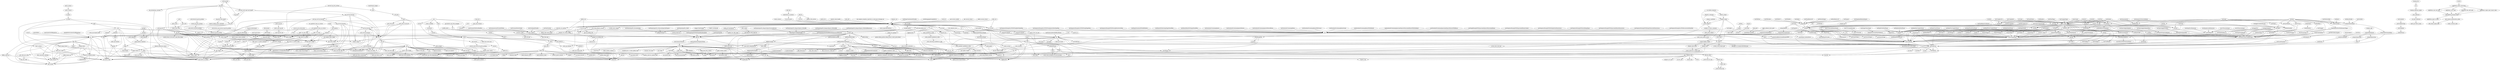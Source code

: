 strict digraph "" {
_call_log_prob;
_log_prob;
_log_prob_with_logsf_and_logcdf;
log_survival_function;
_call_log_survival_function;
_log_survival_function;
survival_function;
_call_survival_function;
cdf;
_call_cdf;
_cdf;
range;
cast;
"ops.convert_to_tensor";
_forward_log_det_jacobian;
prob;
_call_prob;
_prob;
_prob_with_sf_and_cdf;
TODO;
log_prob;
"@distribution_util.AppendDocstring";
_name_scope;
_assert_valid_sample;
"math_ops.reduce_sum";
"math_ops.reduce_logsumexp";
"check_ops.assert_positive";
"control_flow_ops.with_dependencies";
"array_ops.ones";
log_cdf;
_call_log_cdf;
_log_cdf;
_log_prob_with_logcdf;
"array_ops.where";
before_run;
on_run_start;
_prepare_run_watch_config;
_prepare_run_debug_urls;
run;
_decorate_run_options;
op;
align;
expand_dims;
check_axis_order;
convert_to_labeled_tensor;
ValueError;
build;
_AddShardedSaveOps;
_AddShardedSaveOpsForV2;
save;
update_checkpoint_state;
generate_checkpoint_state_proto;
"logging.info";
split_fast;
materialize_to_memory;
run_one_epoch;
__init__;
_get_valid_axis_order;
get_axis_order;
"@tc.accepts";
NotImplementedError;
_prob_with_cdf;
"array_ops.ones_like";
"`sample_shape";
transformed_sample;
log;
add_to_tensor;
_add_to_tensor;
to_dense;
_to_dense;
apply;
__call__;
_attention;
reduce_sum;
_ReductionDims;
rank;
"ops.name_scope";
_update_run_calls_state;
_get_run_debug_urls;
after_run;
on_run_end;
_prep_cli_for_run_end;
_feed_fn;
_do_run;
_update_with_movers;
_on_textbox_keypress;
_redraw_output;
_display_output;
_scroll_output;
_compile_ui_status_summary;
_show_array_indices;
_show_array_index_at_line;
_toast;
_display_lines;
_screen_add_line_to_output_pad;
TypeError;
"@tc.returns";
testBasic;
_testAll;
_testTypes;
_test;
_GroupByDevices;
restore;
close;
checkedThread;
join;
request_stop;
_MaybeDeleteOldCheckpoints;
"logging.warning";
partial_run;
_register_dead_handle;
node_info;
testIntTypes;
_GetCheckpointFilename;
"os.path.join";
_survival_function;
_call_forward_log_det_jacobian;
inverse_log_det_jacobian;
_call_inverse_log_det_jacobian;
_inverse_log_det_jacobian;
det;
log_det;
_dispatch_based_on_batch;
get_shape;
"math_ops.exp";
_compute;
sigmoid;
tanh;
shape;
_shape;
inv_quadratic_form_on_vectors;
_inv_quadratic_form_on_vectors;
_iqfov_via_sqrt_solve;
flip_vector_to_matrix;
_flip_vector_to_matrix_static;
reduce_prod;
_flip_vector_to_matrix_dynamic;
_iqfov_via_solve;
_ValidateAndSliceInputs;
_AddSaveable;
_AddShardedRestoreOps;
"time.sleep";
"sess.run";
RuntimeError;
testEmpty;
_compareAll;
_compare;
_checkGrad;
func;
_assertAllClose;
assertAllClose;
_GetNdArray;
"np.array";
testFloat;
_testDtype;
testHalf;
testDouble;
testFillFloat;
testFillDouble;
testFillInt32;
testFillInt64;
testInfinity;
_create_variables;
_covariance;
_variance;
_mean;
get_event_shape;
_get_event_shape;
"tensor_shape.TensorShape";
"tensor_util.constant_value";
_find_consistent_ordering;
"time.time";
wait_for_stop;
should_stop;
_check_stop;
"_coord.should_stop";
testIdentity;
"array_ops.zeros_like";
sample;
_call_sample_n;
_sample_n;
batch_shape;
get_batch_shape;
log_normalizing_constant;
_multi_lgamma;
_multi_gamma_sequence;
batch_shape_tensor;
shape_tensor;
domain_dimension_tensor;
_shape_tensor;
sqrt_solve;
solve;
_batch_log_det;
_batch_sqrt_log_det;
_sqrt_log_det_core;
"array_ops.size";
_get_batch_shape;
event_shape;
_testCpu;
_compareShape;
assertShapeEqual;
assertAllEqual;
_compareShapeN;
_compareRank;
_compareSize;
_compareShapeSparse;
_compareRankSparse;
_compareSizeSparse;
_testGpu;
_testBasic;
_testBothArg;
_testArg;
_testBothReverseSequence;
_testReverseSequence;
score;
evaluate;
_evaluate_model;
input_fn;
GetColumnsToTensors;
setUp;
_add_op;
GetClassificationTargetsOrNone;
local_run;
train_and_evaluate;
_check_saver_def;
_close_internal;
"ops.get_default_graph";
_call_hook_before_run;
_merge_run_options;
"options.debug_options.debug_tensor_watch_opts.extend";
"\".join";
_AddRestoreOps;
_get_feature_ops_from_example;
fit;
_train_model;
testSimple;
"compat.as_bytes";
_compareCpu;
_compareGpu;
assertEqual;
_dispatch_command;
"debugger_cli_common.RichTextLines";
_error_toast;
_testDim;
testInt32;
_testBoth;
testInt64;
testTypes;
testSmallValues;
testScalar;
_compareBinary;
_computeTensorAndLiteral;
_computeLiteralAndTensor;
testFillComplex64;
testFillComplex128;
testEmptySerializedWithAllDefaults;
testDenseNotMatchingShapeShouldFail;
testDenseDefaultNoShapeShouldFail;
testSerializedContainingSparse;
testSerializedContainingSparseFeature;
testSerializedContainingSparseFeatureReuse;
testSerializedContainingDense;
testSerializedContainingDenseWithConcat;
testSerializedContainingDenseScalar;
testSerializedContainingDenseWithDefaults;
testSerializedContainingSparseAndSparseFeatureAndDenseWithNoDefault;
testSerializedContainingSparseAndSparseFeatureWithReuse;
testSingleExampleWithSparseAndSparseFeatureAndDense;
testSequenceExampleWithSparseAndDenseContext;
testSequenceExampleWithMultipleSizeFeatureLists;
testSequenceExampleWithoutDebugName;
testSequenceExampleWithSparseAndDenseFeatureLists;
testSequenceExampleWithEmptyFeatureInFeatureLists;
testSequenceExampleListWithInconsistentDataFails;
testSequenceExampleListWithWrongDataTypeFails;
testSequenceExampleListWithWrongSparseDataTypeFails;
testSequenceExampleListWithWrongShapeFails;
testSequenceExampleWithMissingFeatureListFails;
testFloatReduce1D;
"np.asarray";
testPartialShapes;
testBoolReduce1D;
_shuffle_batch;
_validate;
batch;
_batch;
batch_join;
_batch_join;
_store_sparse_tensors_join;
_store_sparse_tensors;
test_regular_exception_reported_to_coord_pass_through_run;
"shape=";
define_unary_op;
define_binary_op;
"collections.defaultdict";
NOTE;
"os.path.basename";
"os.path.dirname";
"gfile.IsDirectory";
"compat.as_str_any";
"file_io.file_exists";
"file_io.recursive_create_dir";
"`request_stop";
"sys.exc_info";
dynamic_run;
"array_ops.shape";
"array_ops.concat";
"bijector.inverse";
"math_ops.sigmoid";
"special_math.ndtr";
testGradient;
_compareGradientX;
_compareGradientY;
_call_inverse_and_inverse_log_det_jacobian;
sqrt_log_abs_det;
_set_sample_static_shape;
"math_ops.log";
"array_ops.expand_dims";
"math_ops.square";
_testBias;
assertAllCloseAccordingToType;
_testBiasNCHW;
_testPad;
_testSoftmax;
_testXent;
_verifyCholesky;
_verifyCholeskyBase;
_testOne;
_compareDeterminant;
_compareDeterminantBase;
_testBothOneHot;
_testOneHot;
RunMomentTestWithDynamicShape;
RunMomentTest;
export_savedmodel;
serving_input_fn;
_run_using_default_session;
"debug_utils.watch_graph";
_create_session;
_run;
"session.run";
"`run";
__setitem__;
assign;
read_value;
value;
_build_graph;
_infer_model;
_get_features_from_input_fn;
TestModel;
"random_seed.set_random_seed";
testPandasInputFn_ProducesExpectedOutputs;
callInputFnOnce;
test_session;
testPandasInputFn_OnlyX;
testPandasInputFn_ExcludesIndex;
testPandasInputFn_RespectsEpoch_NoShuffle;
assertInputsCallableNTimes;
testPandasInputFn_RespectsEpoch_WithShuffle;
testPandasInputFn_RespectsEpoch_WithShuffleAutosize;
testPandasInputFn_RespectsEpochUnevenBatches;
testBatch;
determinant;
_determinant;
log_abs_determinant;
_log_abs_determinant;
assertLabeledTensorsEqual;
assertTensorsEqual;
eval;
_eval_using_default_session;
funcall;
testEvaluatePerfectModel;
"constant_op.constant";
testEvalOpAndFinalOp;
testOnlyFinalOp;
testEvaluateWithEvalFeedDict;
"array_ops.placeholder";
testSummariesAreFlushedToDisk;
_AddSaveOps;
save_op;
_testEmpty;
testDumpUninitializedVariable;
testDebuggingDuringOpError;
placeholders;
_screen_display_output;
_display_main_menu;
_display_candidates;
_screen_scroll_output_pad;
"gfile.Open";
"f.write";
watch_fn;
write_markdown_to_file;
_write_module_markdown_to_file;
_write_docstring_markdown_to_file;
_write_member_markdown_to_file;
_print_function;
_generate_signature_for_function;
_compare_values;
_compare_cpu_gpu;
testString;
_VerifyValues;
_VerifyOneTest;
_VerifyOneType;
testRandom;
testNotInvertible;
testScalarCompareScalar;
testBasicDouble;
testOverflow;
testScatterOutOfRangeCpu;
_disabledTestScatterOutOfRangeGpu;
_add_variable;
variable_getter;
get_session_handle;
get_session_tensor;
_as_tensor_list_list;
_validate_join;
_validate_keep_input;
_shapes;
_dtypes;
"summary.scalar";
"queue.dequeue_up_to";
"queue.dequeue_many";
_restore_sparse_tensors;
_as_original_type;
entropy;
_entropy;
testVIMCOAdvantageFn;
advantage_fn;
_testScoreFunction;
inverse;
_call_inverse;
_inverse;
_gather_loc;
"array_ops.identity";
mean;
"ops.control_dependencies";
_inverse_and_inverse_log_det_jacobian;
_maybe_assert_valid_y;
"v.get_shape";
"check_ops.assert_less";
"math_ops.cast";
"ops.device";
start;
"errors.raise_exception_on_not_ok_status";
"`Session.run";
"_coord.wait_for_stop";
_check_integer;
"`TensorShape";
"contrib_tensor_util.assert_same_float_dtype";
testNumbers;
_testSoftplus;
_testRelu;
_testRelu6;
_testElu;
_testCrelu;
_testSoftsign;
testFiniteGradientAtDifficultPoints;
"x.get_shape";
_solve;
_batch_solve;
_batch_sqrt_solve;
_check_x;
_sqrt_solve;
_multi_digamma;
_kl_mvn_mvn_brute_force;
trace;
sqrt_to_dense;
_linear;
"math_ops.matmul";
testSolve;
_verifySolveAllWays;
_verifySolve;
_logsum_expbig_minus_expsmall;
_checkProperties;
_cast;
make_data;
make_data_from_centers;
_sparsify;
"np.vstack";
_testGradient;
_testOverflow;
_testScalarString;
_testVectorStrings;
_testMatrixStrings;
_testElementWisePosLen;
_testBroadcast;
_testCTCLoss;
_testCpuMatmul;
_testConfMatrix;
_testMatmul;
doTestBasic;
make_random_centers;
"np.random.rand";
xrange;
make_random_points;
"sparse_tensor.SparseTensor";
"np.random.seed";
_get_eval_ops;
_call_model_fn;
LabeledTensor;
test_unknown_size;
_get_handle_reader;
fn;
training_loss;
loss;
training_inference_graph;
_base_inference;
_do_layer_inference;
"math_ops.reduce_mean";
"ops.Graph";
"gfile.MakeDirs";
invoke_node_stepper;
"stepper.NodeStepper";
"config_pb2.RunOptions";
"errors_impl.AbortedError";
run_loop;
Summary;
"np.isnan";
"logging.error";
SessionLog;
_get_train_ops;
y_iter;
testNumpyInputFn;
testNumpyInputFnWithDifferentDimensionsOfFeatures;
testNumpyInputFnWithTargetKeyAlreadyInX;
"np.testing.assert_array_equal";
loop_fn;
_testScope;
factory;
_createStackBidirectionalDynamicRNN;
assertTrue;
"state_ops.assign_add";
_model_fn;
"variables.get_or_create_global_step";
"summary_lib.scalar";
_raise_if_feeds_intersects;
_verifyInverse;
"np.random.randn";
"test.main";
"np.zeros";
"np.empty";
_screen_draw_text_line;
"uuid.uuid4";
_launch_cli;
get_anchor;
"np.random.normal";
testComplex64;
testComplex128;
assertRaisesOpError;
assertRaisesWithPredicateMatch;
testExpand;
testEmptyTensor;
diagOp;
_testRoundTrip;
"np.where";
Test;
testFloatTypes;
testGradients;
_testGradientsType;
_testGradients;
_randomTensor;
take_grad;
_assertEqual_nparray;
_assertEqual_indexedslices;
_not;
testCTCGreedyDecoder;
_testCTCDecoder;
testCTCDecoderBeamSearch;
complex_sign;
_compareBothSparse;
_compareSparseCpu;
_check;
"np.abs";
_compareSparseGpu;
testRankOneIntTensor;
testRankOneFloatTensor;
testRankOneComplexTensor;
testRankTwoIntTensor;
testRankTwoFloatTensor;
diagPartOp;
testRankTwoComplexTensor;
testRankThreeFloatTensor;
testRankThreeComplexTensor;
testIntegerTensorInput;
_ValidateFractionalMaxPoolResult;
testNegative;
_testReduceJoin;
assertAllEqualUnicode;
testNonsymmetric;
testSymmetricPositiveDefinite;
testSolveBatch;
testComplexTypes;
test1DTesnorAsInput;
test3DTensorAsInput;
testAlongFirstDimension;
testAlongSecondDimension;
testSmallInput2x2Pad1x0;
apply_indexed_slices_grad;
testSimpleAndRandomInputs;
_compare_all;
main;
"`should_stop";
testWrapper;
_testXentWrapper;
_tensordot_axes;
_tensordot_reshape;
"array_ops.rank";
matmul;
delete_session_tensor;
sparse_tensor_dense_matmul;
create_session;
testApplyGradientDescent;
testApplyAdagrad;
_testTypesForAdagrad;
testApplyFtrl;
_testTypesForFtrl;
testSparseApplyAdagrad;
_testTypesForSparseAdagrad;
testSparseApplyAdagradDim1;
testSparseApplyFtrlDim1;
_testTypesForSparseFtrl;
rewrite;
eightbitize_nodes_recursively;
eightbitize_mat_mul_node;
add_eightbit_prologue_nodes;
add_common_quantization_nodes;
add_output_graph_node;
eightbitize_input_to_node;
eightbitize_conv_node;
eightbitize_bias_add_node;
eightbitize_single_input_tensor_node;
create_constant_node;
_call_log_prob -> _log_prob;
_log_prob -> _log_prob_with_logsf_and_logcdf;
_log_prob -> _log_prob_with_logcdf;
_log_prob -> log_normalizing_constant;
_log_prob -> batch_shape;
_log_prob -> event_shape;
_log_prob -> get_batch_shape;
_log_prob_with_logsf_and_logcdf -> log_survival_function;
_log_prob_with_logsf_and_logcdf -> log_cdf;
_log_prob_with_logsf_and_logcdf -> log_prob;
_log_prob_with_logsf_and_logcdf -> cdf;
log_survival_function -> _call_log_survival_function;
log_survival_function -> cdf;
log_survival_function -> "@distribution_util.AppendDocstring";
log_survival_function -> "`sample_shape";
_call_log_survival_function -> _log_survival_function;
_call_log_survival_function -> cdf;
_call_log_survival_function -> _name_scope;
_call_log_survival_function -> "ops.convert_to_tensor";
_call_log_survival_function -> "math_ops.log";
_log_survival_function -> survival_function;
_log_survival_function -> "@distribution_util.AppendDocstring";
_log_survival_function -> ValueError;
_log_survival_function -> "array_ops.ones_like";
_log_survival_function -> NotImplementedError;
survival_function -> _call_survival_function;
survival_function -> cdf;
survival_function -> "`sample_shape";
_call_survival_function -> cdf;
_call_survival_function -> _survival_function;
_call_survival_function -> _name_scope;
_call_survival_function -> "ops.convert_to_tensor";
cdf -> _call_cdf;
cdf -> "@distribution_util.AppendDocstring";
cdf -> "`sample_shape";
_call_cdf -> _cdf;
_call_cdf -> _name_scope;
_call_cdf -> "ops.convert_to_tensor";
_call_cdf -> "math_ops.exp";
_cdf -> range;
_cdf -> "@distribution_util.AppendDocstring";
_cdf -> _assert_valid_sample;
_cdf -> "array_ops.where";
_cdf -> ValueError;
_cdf -> NotImplementedError;
_cdf -> "control_flow_ops.with_dependencies";
_cdf -> "array_ops.ones_like";
_cdf -> "array_ops.ones";
_cdf -> log;
_cdf -> "math_ops.exp";
_cdf -> "array_ops.zeros_like";
_cdf -> "bijector.inverse";
_cdf -> "math_ops.sigmoid";
_cdf -> "special_math.ndtr";
range -> cast;
range -> _name_scope;
range -> "ops.convert_to_tensor";
cast -> "ops.convert_to_tensor";
cast -> TODO;
cast -> "sparse_tensor.SparseTensor";
_forward_log_det_jacobian -> prob;
_forward_log_det_jacobian -> det;
prob -> _call_prob;
_call_prob -> _prob;
_prob -> _prob_with_sf_and_cdf;
_prob -> _prob_with_cdf;
_prob -> range;
_prob -> _check_integer;
_prob_with_sf_and_cdf -> survival_function;
_prob_with_sf_and_cdf -> cdf;
_prob_with_sf_and_cdf -> "array_ops.where";
log_prob -> _call_log_prob;
_name_scope -> "ops.name_scope";
_assert_valid_sample -> "math_ops.reduce_sum";
_assert_valid_sample -> "math_ops.reduce_logsumexp";
_assert_valid_sample -> "check_ops.assert_positive";
_assert_valid_sample -> "control_flow_ops.with_dependencies";
_assert_valid_sample -> "array_ops.ones";
log_cdf -> _call_log_cdf;
log_cdf -> "@distribution_util.AppendDocstring";
log_cdf -> "`sample_shape";
_call_log_cdf -> _log_cdf;
_call_log_cdf -> _name_scope;
_call_log_cdf -> "ops.convert_to_tensor";
_call_log_cdf -> "math_ops.log";
_log_cdf -> cdf;
_log_cdf -> "array_ops.where";
_log_cdf -> "@distribution_util.AppendDocstring";
_log_cdf -> "math_ops.log";
_log_cdf -> ValueError;
_log_cdf -> "array_ops.ones_like";
_log_cdf -> NotImplementedError;
_log_cdf -> "control_flow_ops.with_dependencies";
_log_cdf -> "contrib_tensor_util.assert_same_float_dtype";
_log_prob_with_logcdf -> log_cdf;
_log_prob_with_logcdf -> _logsum_expbig_minus_expsmall;
before_run -> on_run_start;
before_run -> _prepare_run_watch_config;
before_run -> run;
on_run_start -> _prepare_run_watch_config;
on_run_start -> _update_run_calls_state;
on_run_start -> _get_run_debug_urls;
on_run_start -> run;
on_run_start -> "`run";
_prepare_run_watch_config -> _prepare_run_debug_urls;
_prepare_run_watch_config -> op;
_prepare_run_watch_config -> run;
_prepare_run_debug_urls -> run;
_prepare_run_debug_urls -> "os.path.join";
_prepare_run_debug_urls -> "`Session.run";
run -> _decorate_run_options;
run -> build;
run -> on_run_start;
run -> close;
run -> _call_hook_before_run;
run -> _run_using_default_session;
run -> _create_session;
run -> assertAllClose;
run -> _run;
run -> on_run_end;
run -> ValueError;
run -> invoke_node_stepper;
run -> "stepper.NodeStepper";
run -> "config_pb2.RunOptions";
run -> "ops.get_default_graph";
run -> "logging.info";
run -> "errors_impl.AbortedError";
run -> "session.run";
run -> "`run";
run -> run_loop;
_decorate_run_options -> op;
_decorate_run_options -> "debug_utils.watch_graph";
op -> align;
op -> convert_to_labeled_tensor;
op -> define_unary_op;
op -> define_binary_op;
op -> "ops.name_scope";
op -> "@tc.returns";
op -> "@tc.accepts";
align -> expand_dims;
align -> check_axis_order;
align -> convert_to_labeled_tensor;
align -> ValueError;
align -> _find_consistent_ordering;
align -> get_axis_order;
align -> "shape=";
align -> "ops.name_scope";
align -> "@tc.returns";
align -> "@tc.accepts";
expand_dims -> check_axis_order;
expand_dims -> convert_to_labeled_tensor;
expand_dims -> "ops.name_scope";
expand_dims -> "@tc.returns";
check_axis_order -> convert_to_labeled_tensor;
check_axis_order -> _get_valid_axis_order;
check_axis_order -> "@tc.returns";
check_axis_order -> "@tc.accepts";
convert_to_labeled_tensor -> ValueError;
convert_to_labeled_tensor -> TODO;
convert_to_labeled_tensor -> "ops.convert_to_tensor";
convert_to_labeled_tensor -> "@tc.returns";
convert_to_labeled_tensor -> "@tc.accepts";
convert_to_labeled_tensor -> LabeledTensor;
build -> _AddShardedSaveOps;
build -> _ValidateAndSliceInputs;
build -> _AddShardedRestoreOps;
build -> _GroupByDevices;
build -> _check_saver_def;
build -> ValueError;
build -> _AddRestoreOps;
build -> _AddSaveOps;
_AddShardedSaveOps -> _AddShardedSaveOpsForV2;
_AddShardedSaveOps -> _GroupByDevices;
_AddShardedSaveOpsForV2 -> save;
_AddShardedSaveOpsForV2 -> _GroupByDevices;
_AddShardedSaveOpsForV2 -> restore;
_AddShardedSaveOpsForV2 -> "array_ops.identity";
_AddShardedSaveOpsForV2 -> "ops.control_dependencies";
_AddShardedSaveOpsForV2 -> "constant_op.constant";
_AddShardedSaveOpsForV2 -> "ops.device";
_AddShardedSaveOpsForV2 -> "uuid.uuid4";
save -> update_checkpoint_state;
save -> ValueError;
save -> _MaybeDeleteOldCheckpoints;
save -> "logging.warning";
save -> "sess.run";
save -> TypeError;
save -> RuntimeError;
save -> "compat.as_bytes";
save -> "os.path.join";
save -> "os.path.basename";
save -> "os.path.dirname";
save -> "gfile.IsDirectory";
save -> "file_io.file_exists";
save -> "file_io.recursive_create_dir";
save -> "gfile.Open";
save -> "f.write";
update_checkpoint_state -> generate_checkpoint_state_proto;
update_checkpoint_state -> _GetCheckpointFilename;
update_checkpoint_state -> RuntimeError;
generate_checkpoint_state_proto -> "logging.info";
split_fast -> materialize_to_memory;
materialize_to_memory -> run_one_epoch;
run_one_epoch -> run;
__init__ -> run;
__init__ -> _create_variables;
__init__ -> op;
__init__ -> build;
__init__ -> inverse;
__init__ -> mean;
_get_valid_axis_order -> get_axis_order;
get_axis_order -> "@tc.accepts";
_prob_with_cdf -> cdf;
transformed_sample -> prob;
add_to_tensor -> _add_to_tensor;
_add_to_tensor -> to_dense;
to_dense -> _to_dense;
_to_dense -> apply;
_to_dense -> batch_shape_tensor;
_to_dense -> domain_dimension_tensor;
_to_dense -> sqrt_to_dense;
apply -> __call__;
apply -> "ops.name_scope";
apply -> "ops.convert_to_tensor";
__call__ -> _attention;
__call__ -> _compute;
__call__ -> shape;
__call__ -> sigmoid;
__call__ -> tanh;
__call__ -> "ops.convert_to_tensor";
__call__ -> "array_ops.expand_dims";
__call__ -> func;
__call__ -> assertLabeledTensorsEqual;
_attention -> reduce_sum;
_attention -> tanh;
_attention -> _linear;
reduce_sum -> _ReductionDims;
_ReductionDims -> rank;
_ReductionDims -> "x.get_shape";
_ReductionDims -> TODO;
_ReductionDims -> ValueError;
rank -> "ops.name_scope";
rank -> "array_ops.size";
rank -> "array_ops.rank";
_update_run_calls_state -> run;
_get_run_debug_urls -> run;
after_run -> on_run_end;
after_run -> run;
on_run_end -> _prep_cli_for_run_end;
on_run_end -> run;
on_run_end -> _launch_cli;
_prep_cli_for_run_end -> run;
_prep_cli_for_run_end -> TODO;
_feed_fn -> _do_run;
_feed_fn -> _update_with_movers;
_feed_fn -> run;
_do_run -> run;
_update_with_movers -> run;
_on_textbox_keypress -> _redraw_output;
_on_textbox_keypress -> _scroll_output;
_redraw_output -> _display_output;
_display_output -> _scroll_output;
_display_output -> _error_toast;
_display_output -> _screen_display_output;
_display_output -> _toast;
_scroll_output -> _compile_ui_status_summary;
_scroll_output -> _screen_draw_text_line;
_compile_ui_status_summary -> _show_array_indices;
_show_array_indices -> _show_array_index_at_line;
_show_array_index_at_line -> _toast;
_show_array_index_at_line -> TODO;
_toast -> _display_lines;
_toast -> "debugger_cli_common.RichTextLines";
_toast -> _screen_scroll_output_pad;
_display_lines -> _screen_add_line_to_output_pad;
_display_lines -> ValueError;
_screen_add_line_to_output_pad -> TypeError;
testBasic -> _testAll;
testBasic -> _testTypes;
testBasic -> _compare;
testBasic -> _testBasic;
testBasic -> _verifyCholesky;
testBasic -> _testOne;
testBasic -> _compareDeterminant;
testBasic -> RunMomentTestWithDynamicShape;
testBasic -> _testCTCLoss;
testBasic -> _testCpuMatmul;
testBasic -> RunMomentTest;
testBasic -> doTestBasic;
_testAll -> _testTypes;
_testAll -> _testCpu;
_testAll -> _testGpu;
_testAll -> _testBias;
_testAll -> _testBiasNCHW;
_testAll -> _testPad;
_testAll -> _testSoftmax;
_testAll -> _testXent;
_testAll -> _testGradient;
_testAll -> _testOverflow;
_testAll -> _testScalarString;
_testAll -> _testVectorStrings;
_testAll -> _testMatrixStrings;
_testAll -> _testElementWisePosLen;
_testAll -> _testBroadcast;
_testTypes -> _test;
_testTypes -> assertAllCloseAccordingToType;
_testTypes -> assertShapeEqual;
_testTypes -> setUp;
_testTypes -> assertAllEqual;
_test -> op;
_test -> assertAllEqual;
_test -> assertAllClose;
_test -> _checkProperties;
_test -> _cast;
_test -> cast;
_test -> assertRaisesOpError;
_GroupByDevices -> ValueError;
_GroupByDevices -> TODO;
_GroupByDevices -> "collections.defaultdict";
restore -> ValueError;
restore -> "logging.info";
restore -> "sess.run";
restore -> "gfile.Open";
close -> checkedThread;
close -> join;
close -> _close_internal;
close -> "time.sleep";
close -> assertEqual;
close -> "sess.run";
close -> TODO;
checkedThread -> join;
checkedThread -> start;
join -> request_stop;
join -> "time.sleep";
join -> wait_for_stop;
join -> "\".join";
join -> RuntimeError;
join -> "errors.raise_exception_on_not_ok_status";
join -> "`request_stop";
request_stop -> ValueError;
request_stop -> "logging.info";
request_stop -> NOTE;
request_stop -> "compat.as_str_any";
request_stop -> "`request_stop";
request_stop -> "sys.exc_info";
request_stop -> "`should_stop";
_MaybeDeleteOldCheckpoints -> "logging.warning";
_MaybeDeleteOldCheckpoints -> "time.time";
partial_run -> run;
_register_dead_handle -> run;
node_info -> run;
testIntTypes -> _testAll;
_GetCheckpointFilename -> "os.path.join";
_survival_function -> ValueError;
_survival_function -> NotImplementedError;
_survival_function -> "array_ops.where";
_survival_function -> "array_ops.ones_like";
_survival_function -> survival_function;
_survival_function -> "array_ops.zeros_like";
_call_forward_log_det_jacobian -> inverse_log_det_jacobian;
inverse_log_det_jacobian -> _call_inverse_log_det_jacobian;
_call_inverse_log_det_jacobian -> _inverse_log_det_jacobian;
_inverse_log_det_jacobian -> det;
det -> log_det;
log_det -> _dispatch_based_on_batch;
_dispatch_based_on_batch -> get_shape;
_dispatch_based_on_batch -> rank;
get_shape -> _name_scope;
get_shape -> "ops.convert_to_tensor";
get_shape -> TODO;
_compute -> sigmoid;
_compute -> tanh;
sigmoid -> "ops.name_scope";
sigmoid -> "ops.convert_to_tensor";
tanh -> "ops.name_scope";
shape -> _shape;
shape -> "ops.name_scope";
shape -> "`TensorShape";
_shape -> "ops.convert_to_tensor";
_shape -> "array_ops.shape";
_shape -> "array_ops.concat";
inv_quadratic_form_on_vectors -> _inv_quadratic_form_on_vectors;
_inv_quadratic_form_on_vectors -> _iqfov_via_sqrt_solve;
_inv_quadratic_form_on_vectors -> _iqfov_via_solve;
_inv_quadratic_form_on_vectors -> _check_x;
_iqfov_via_sqrt_solve -> flip_vector_to_matrix;
_iqfov_via_sqrt_solve -> batch_shape;
_iqfov_via_sqrt_solve -> sqrt_solve;
_iqfov_via_sqrt_solve -> get_batch_shape;
flip_vector_to_matrix -> _flip_vector_to_matrix_static;
flip_vector_to_matrix -> _flip_vector_to_matrix_dynamic;
_flip_vector_to_matrix_static -> reduce_prod;
_flip_vector_to_matrix_static -> "ops.convert_to_tensor";
reduce_prod -> _ReductionDims;
_flip_vector_to_matrix_dynamic -> reduce_prod;
_flip_vector_to_matrix_dynamic -> "ops.convert_to_tensor";
_iqfov_via_solve -> flip_vector_to_matrix;
_iqfov_via_solve -> batch_shape;
_iqfov_via_solve -> solve;
_iqfov_via_solve -> get_batch_shape;
_ValidateAndSliceInputs -> _AddSaveable;
_ValidateAndSliceInputs -> ValueError;
_ValidateAndSliceInputs -> TypeError;
_AddSaveable -> ValueError;
_AddShardedRestoreOps -> _GroupByDevices;
_AddShardedRestoreOps -> _AddRestoreOps;
testEmpty -> _compareAll;
testEmpty -> _testAll;
testEmpty -> _verifyCholesky;
testEmpty -> _compareDeterminant;
testEmpty -> _testEmpty;
testEmpty -> _verifyInverse;
testEmpty -> _testCpuMatmul;
testEmpty -> _testXent;
_compareAll -> _compare;
_compare -> _checkGrad;
_compare -> func;
_compare -> _compareCpu;
_compare -> _compareGpu;
_compare -> assertShapeEqual;
_compare -> assertAllClose;
_compare -> assertAllEqual;
_checkGrad -> func;
_checkGrad -> assertAllClose;
func -> _assertAllClose;
func -> assertAllClose;
func -> "math_ops.square";
func -> "np.array";
func -> test_session;
func -> "test.main";
func -> xrange;
func -> assertEqual;
func -> "np.empty";
func -> "constant_op.constant";
func -> "sess.run";
_assertAllClose -> assertAllClose;
assertAllClose -> _GetNdArray;
assertAllClose -> "np.array";
assertAllClose -> assertEqual;
assertAllClose -> "np.asarray";
assertAllClose -> "np.isnan";
assertAllClose -> "np.where";
assertAllClose -> "np.abs";
_GetNdArray -> "np.array";
testFloat -> _testDtype;
testFloat -> _testBasic;
testFloat -> _testDim;
testFloat -> _testAll;
testFloat -> _compare_cpu_gpu;
testFloat -> _testXent;
_testDtype -> _compare;
_testDtype -> _compare_values;
testHalf -> _testDtype;
testHalf -> _testAll;
testHalf -> _compare;
testHalf -> _testXent;
testDouble -> _testDtype;
testDouble -> _testBasic;
testDouble -> _testDim;
testDouble -> _testAll;
testDouble -> _compare_cpu_gpu;
testDouble -> _testSoftmax;
testDouble -> _testXent;
testFillFloat -> _compareAll;
testFillDouble -> _compareAll;
testFillInt32 -> _compareAll;
testFillInt64 -> _compareAll;
testInfinity -> _compareAll;
_create_variables -> _covariance;
_covariance -> _variance;
_covariance -> _mean;
_variance -> _mean;
_mean -> get_event_shape;
_mean -> "array_ops.identity";
_mean -> "ops.control_dependencies";
_mean -> "check_ops.assert_less";
_mean -> "control_flow_ops.with_dependencies";
_mean -> "array_ops.ones";
_mean -> "np.array";
_mean -> NotImplementedError;
get_event_shape -> _get_event_shape;
_get_event_shape -> "tensor_shape.TensorShape";
_get_event_shape -> "tensor_util.constant_value";
_get_event_shape -> "@distribution_util.AppendDocstring";
_find_consistent_ordering -> "@tc.returns";
_find_consistent_ordering -> "@tc.accepts";
wait_for_stop -> should_stop;
wait_for_stop -> "_coord.wait_for_stop";
should_stop -> _check_stop;
should_stop -> "_coord.should_stop";
_check_stop -> "_coord.should_stop";
testIdentity -> _compare;
sample -> _call_sample_n;
_call_sample_n -> _sample_n;
_call_sample_n -> _set_sample_static_shape;
_sample_n -> batch_shape;
_sample_n -> event_shape;
_sample_n -> get_batch_shape;
_sample_n -> reduce_prod;
_sample_n -> get_event_shape;
batch_shape -> get_batch_shape;
batch_shape -> _name_scope;
get_batch_shape -> get_shape;
get_batch_shape -> _get_batch_shape;
log_normalizing_constant -> _multi_lgamma;
_multi_lgamma -> _multi_gamma_sequence;
_multi_gamma_sequence -> shape;
_multi_gamma_sequence -> _name_scope;
batch_shape_tensor -> shape_tensor;
batch_shape_tensor -> _name_scope;
shape_tensor -> _name_scope;
shape_tensor -> _shape_tensor;
domain_dimension_tensor -> shape_tensor;
domain_dimension_tensor -> _name_scope;
domain_dimension_tensor -> "ops.convert_to_tensor";
_shape_tensor -> "ops.convert_to_tensor";
sqrt_solve -> _dispatch_based_on_batch;
solve -> _dispatch_based_on_batch;
_batch_log_det -> _batch_sqrt_log_det;
_batch_sqrt_log_det -> _sqrt_log_det_core;
_sqrt_log_det_core -> det;
_get_batch_shape -> "@distribution_util.AppendDocstring";
event_shape -> get_event_shape;
event_shape -> _name_scope;
_testCpu -> _compareShape;
_testCpu -> _compareShapeN;
_testCpu -> _compareRank;
_testCpu -> _compareSize;
_testCpu -> _compareShapeSparse;
_testCpu -> _compareRankSparse;
_testCpu -> _compareSizeSparse;
_testCpu -> assertAllClose;
_testCpu -> assertAllEqual;
_compareShape -> assertShapeEqual;
_compareShape -> assertAllEqual;
assertShapeEqual -> assertAllEqual;
assertAllEqual -> _GetNdArray;
assertAllEqual -> assertEqual;
assertAllEqual -> "np.testing.assert_array_equal";
_compareShapeN -> assertShapeEqual;
_compareShapeN -> assertAllEqual;
_compareRank -> assertShapeEqual;
_compareRank -> assertAllEqual;
_compareSize -> assertShapeEqual;
_compareSize -> assertAllEqual;
_compareShapeSparse -> assertShapeEqual;
_compareShapeSparse -> assertAllEqual;
_compareShapeSparse -> _sparsify;
_compareRankSparse -> assertShapeEqual;
_compareRankSparse -> assertAllEqual;
_compareRankSparse -> _sparsify;
_compareSizeSparse -> assertShapeEqual;
_compareSizeSparse -> assertAllEqual;
_compareSizeSparse -> _sparsify;
_testGpu -> _compareShape;
_testGpu -> _compareShapeN;
_testGpu -> _compareRank;
_testGpu -> _compareSize;
_testGpu -> _compareShapeSparse;
_testGpu -> _compareRankSparse;
_testGpu -> _compareSizeSparse;
_testGpu -> assertAllClose;
_testGpu -> assertAllEqual;
_testBasic -> _testBothArg;
_testBasic -> _testBothReverseSequence;
_testBasic -> _testBothOneHot;
_testBasic -> _testConfMatrix;
_testBasic -> _testMatmul;
_testBothArg -> _testArg;
_testArg -> assertShapeEqual;
_testArg -> assertAllEqual;
_testArg -> assertRaisesOpError;
_testBothReverseSequence -> _testReverseSequence;
_testReverseSequence -> assertShapeEqual;
_testReverseSequence -> assertAllClose;
_testReverseSequence -> assertRaisesOpError;
score -> evaluate;
evaluate -> _evaluate_model;
_evaluate_model -> input_fn;
_evaluate_model -> _get_eval_ops;
input_fn -> GetColumnsToTensors;
input_fn -> GetClassificationTargetsOrNone;
input_fn -> TODO;
GetColumnsToTensors -> setUp;
setUp -> _add_op;
setUp -> TODO;
setUp -> TestModel;
setUp -> make_data;
setUp -> make_data_from_centers;
setUp -> make_random_centers;
setUp -> make_random_points;
setUp -> "logging.info";
setUp -> "os.path.join";
setUp -> "ops.Graph";
setUp -> "gfile.MakeDirs";
setUp -> "random_seed.set_random_seed";
setUp -> test_session;
setUp -> "constant_op.constant";
setUp -> assertTrue;
setUp -> "state_ops.assign_add";
setUp -> assertEqual;
setUp -> "variables.get_or_create_global_step";
setUp -> "array_ops.placeholder";
setUp -> "summary_lib.scalar";
_add_op -> ValueError;
GetClassificationTargetsOrNone -> setUp;
local_run -> train_and_evaluate;
train_and_evaluate -> evaluate;
_check_saver_def -> ValueError;
_close_internal -> "ops.get_default_graph";
_call_hook_before_run -> _merge_run_options;
_call_hook_before_run -> _raise_if_feeds_intersects;
_merge_run_options -> "options.debug_options.debug_tensor_watch_opts.extend";
_AddRestoreOps -> TODO;
_AddRestoreOps -> "ops.control_dependencies";
_AddRestoreOps -> "v.get_shape";
_AddRestoreOps -> "array_ops.shape";
_AddRestoreOps -> "ops.device";
_get_feature_ops_from_example -> fit;
fit -> _train_model;
_train_model -> input_fn;
_train_model -> _get_train_ops;
testSimple -> _test;
testSimple -> _compareCpu;
_compareCpu -> assertShapeEqual;
_compareCpu -> assertAllClose;
_compareCpu -> assertAllEqual;
_compareGpu -> assertShapeEqual;
_compareGpu -> assertAllClose;
_compareGpu -> assertAllEqual;
_dispatch_command -> _display_output;
_dispatch_command -> _scroll_output;
_error_toast -> _toast;
_testDim -> _testBothArg;
testInt32 -> _testBoth;
testInt32 -> _testBasic;
testInt32 -> _testDim;
testInt32 -> _testAll;
_testBoth -> _compare;
testInt64 -> _testBoth;
testInt64 -> _testBasic;
testInt64 -> _testDim;
testInt64 -> _testAll;
testTypes -> _testDtype;
testSmallValues -> _testAll;
testScalar -> _compareBinary;
testScalar -> _compare;
testScalar -> _not;
_compareBinary -> _computeTensorAndLiteral;
_compareBinary -> _computeLiteralAndTensor;
_compareBinary -> assertShapeEqual;
_computeTensorAndLiteral -> func;
_computeLiteralAndTensor -> func;
testFillComplex64 -> _compare;
testFillComplex128 -> _compare;
testEmptySerializedWithAllDefaults -> _test;
testDenseNotMatchingShapeShouldFail -> _test;
testDenseDefaultNoShapeShouldFail -> _test;
testSerializedContainingSparse -> _test;
testSerializedContainingSparseFeature -> _test;
testSerializedContainingSparseFeatureReuse -> _test;
testSerializedContainingDense -> _test;
testSerializedContainingDenseWithConcat -> _test;
testSerializedContainingDenseScalar -> _test;
testSerializedContainingDenseWithDefaults -> _test;
testSerializedContainingSparseAndSparseFeatureAndDenseWithNoDefault -> _test;
testSerializedContainingSparseAndSparseFeatureWithReuse -> _test;
testSingleExampleWithSparseAndSparseFeatureAndDense -> _test;
testSequenceExampleWithSparseAndDenseContext -> _test;
testSequenceExampleWithMultipleSizeFeatureLists -> _test;
testSequenceExampleWithoutDebugName -> _test;
testSequenceExampleWithSparseAndDenseFeatureLists -> _test;
testSequenceExampleWithEmptyFeatureInFeatureLists -> _test;
testSequenceExampleListWithInconsistentDataFails -> _test;
testSequenceExampleListWithWrongDataTypeFails -> _test;
testSequenceExampleListWithWrongSparseDataTypeFails -> _test;
testSequenceExampleListWithWrongShapeFails -> _test;
testSequenceExampleWithMissingFeatureListFails -> _test;
testFloatReduce1D -> _compareAll;
testPartialShapes -> _compareAll;
testBoolReduce1D -> _compareAll;
_shuffle_batch -> _validate;
_validate -> batch;
batch -> _batch;
_batch -> batch_join;
batch_join -> _batch_join;
_batch_join -> _store_sparse_tensors_join;
_batch_join -> _as_tensor_list_list;
_batch_join -> _validate_join;
_batch_join -> _validate_keep_input;
_batch_join -> _shapes;
_batch_join -> "ops.name_scope";
_batch_join -> _dtypes;
_batch_join -> "summary.scalar";
_batch_join -> "queue.dequeue_up_to";
_batch_join -> "queue.dequeue_many";
_batch_join -> _restore_sparse_tensors;
_batch_join -> _as_original_type;
_store_sparse_tensors_join -> _store_sparse_tensors;
_store_sparse_tensors_join -> ValueError;
test_regular_exception_reported_to_coord_pass_through_run -> run;
define_unary_op -> "@tc.returns";
define_unary_op -> "@tc.accepts";
define_binary_op -> "@tc.returns";
define_binary_op -> "@tc.accepts";
dynamic_run -> run;
testGradient -> _compareGradientX;
testGradient -> _compareGradientY;
testGradient -> _compareGpu;
_compareGradientX -> func;
_compareGradientY -> func;
_call_inverse_and_inverse_log_det_jacobian -> _inverse_log_det_jacobian;
sqrt_log_abs_det -> det;
_set_sample_static_shape -> get_batch_shape;
_set_sample_static_shape -> get_event_shape;
_testBias -> assertAllCloseAccordingToType;
assertAllCloseAccordingToType -> assertAllClose;
assertAllCloseAccordingToType -> _GetNdArray;
_testBiasNCHW -> assertAllCloseAccordingToType;
_testPad -> assertShapeEqual;
_testPad -> assertAllEqual;
_testSoftmax -> assertAllCloseAccordingToType;
_testSoftmax -> assertShapeEqual;
_testXent -> assertAllCloseAccordingToType;
_verifyCholesky -> _verifyCholeskyBase;
_verifyCholeskyBase -> assertShapeEqual;
_verifyCholeskyBase -> assertAllClose;
_testOne -> _testPad;
_compareDeterminant -> _compareDeterminantBase;
_compareDeterminantBase -> assertShapeEqual;
_compareDeterminantBase -> assertAllClose;
_testBothOneHot -> _testOneHot;
_testOneHot -> assertAllEqual;
_testOneHot -> assertRaisesOpError;
RunMomentTestWithDynamicShape -> RunMomentTest;
RunMomentTestWithDynamicShape -> assertAllCloseAccordingToType;
RunMomentTest -> assertAllCloseAccordingToType;
export_savedmodel -> serving_input_fn;
serving_input_fn -> input_fn;
_run_using_default_session -> ValueError;
_run_using_default_session -> "session.run";
_run_using_default_session -> "`run";
_create_session -> "logging.info";
_run -> "session.run";
_run -> _build_graph;
_run -> "logging.error";
_run -> "sess.run";
_run -> TODO;
__setitem__ -> assign;
assign -> read_value;
read_value -> value;
value -> assertAllEqual;
_build_graph -> TODO;
_infer_model -> _get_features_from_input_fn;
_get_features_from_input_fn -> input_fn;
TestModel -> "random_seed.set_random_seed";
TestModel -> test_session;
TestModel -> "constant_op.constant";
TestModel -> "array_ops.placeholder";
TestModel -> "np.random.seed";
testPandasInputFn_ProducesExpectedOutputs -> callInputFnOnce;
callInputFnOnce -> input_fn;
testPandasInputFn_OnlyX -> callInputFnOnce;
testPandasInputFn_ExcludesIndex -> callInputFnOnce;
testPandasInputFn_RespectsEpoch_NoShuffle -> assertInputsCallableNTimes;
assertInputsCallableNTimes -> input_fn;
testPandasInputFn_RespectsEpoch_WithShuffle -> assertInputsCallableNTimes;
testPandasInputFn_RespectsEpoch_WithShuffleAutosize -> assertInputsCallableNTimes;
testPandasInputFn_RespectsEpochUnevenBatches -> assertInputsCallableNTimes;
testBatch -> _verifyCholesky;
determinant -> _determinant;
_determinant -> det;
log_abs_determinant -> _log_abs_determinant;
_log_abs_determinant -> det;
assertLabeledTensorsEqual -> assertTensorsEqual;
assertTensorsEqual -> eval;
assertTensorsEqual -> assertAllEqual;
eval -> _eval_using_default_session;
eval -> _get_handle_reader;
eval -> TypeError;
_eval_using_default_session -> ValueError;
funcall -> op;
testEvaluatePerfectModel -> _train_model;
testEvalOpAndFinalOp -> _train_model;
testOnlyFinalOp -> _train_model;
testEvaluateWithEvalFeedDict -> _train_model;
testSummariesAreFlushedToDisk -> _train_model;
_AddSaveOps -> save_op;
save_op -> RuntimeError;
_testEmpty -> _testBothOneHot;
testDumpUninitializedVariable -> run;
testDebuggingDuringOpError -> run;
placeholders -> op;
_screen_display_output -> _display_main_menu;
_screen_display_output -> _display_lines;
_display_main_menu -> _screen_add_line_to_output_pad;
_display_candidates -> _scroll_output;
watch_fn -> run;
write_markdown_to_file -> _write_module_markdown_to_file;
_write_module_markdown_to_file -> _write_docstring_markdown_to_file;
_write_docstring_markdown_to_file -> _write_member_markdown_to_file;
_write_member_markdown_to_file -> _print_function;
_print_function -> _generate_signature_for_function;
_print_function -> get_anchor;
_generate_signature_for_function -> TODO;
_compare_values -> assertShapeEqual;
_compare_values -> assertAllEqual;
_compare_cpu_gpu -> _compareCpu;
_compare_cpu_gpu -> _compareGpu;
testString -> _testCpu;
testString -> _compareCpu;
testString -> _testBothOneHot;
_VerifyValues -> _VerifyOneTest;
_VerifyOneTest -> _VerifyOneType;
_VerifyOneType -> assertAllCloseAccordingToType;
_VerifyOneType -> assertShapeEqual;
testRandom -> _testAll;
testNotInvertible -> _verifyCholesky;
testScalarCompareScalar -> _compare;
testBasicDouble -> _compareDeterminant;
testOverflow -> _compareDeterminant;
testScatterOutOfRangeCpu -> op;
_disabledTestScatterOutOfRangeGpu -> op;
_add_variable -> variable_getter;
variable_getter -> build;
get_session_handle -> run;
get_session_tensor -> run;
_as_tensor_list_list -> ValueError;
_validate_join -> ValueError;
_validate_keep_input -> ValueError;
_shapes -> ValueError;
entropy -> _entropy;
_entropy -> batch_shape;
_entropy -> _multi_lgamma;
_entropy -> _multi_digamma;
testVIMCOAdvantageFn -> advantage_fn;
advantage_fn -> _testScoreFunction;
_testScoreFunction -> assertAllClose;
inverse -> _call_inverse;
_call_inverse -> _inverse;
_call_inverse -> _inverse_and_inverse_log_det_jacobian;
_inverse -> _gather_loc;
_gather_loc -> "ops.convert_to_tensor";
_gather_loc -> "math_ops.cast";
mean -> _mean;
_inverse_and_inverse_log_det_jacobian -> _maybe_assert_valid_y;
_maybe_assert_valid_y -> "check_ops.assert_positive";
_maybe_assert_valid_y -> "control_flow_ops.with_dependencies";
start -> "errors.raise_exception_on_not_ok_status";
_check_integer -> "control_flow_ops.with_dependencies";
testNumbers -> _testSoftplus;
testNumbers -> _testRelu;
testNumbers -> _testRelu6;
testNumbers -> _testElu;
testNumbers -> _testCrelu;
testNumbers -> _testSoftsign;
_testSoftplus -> assertAllCloseAccordingToType;
_testSoftplus -> assertShapeEqual;
_testRelu -> assertShapeEqual;
_testRelu6 -> assertShapeEqual;
_testElu -> assertShapeEqual;
_testCrelu -> assertShapeEqual;
_testSoftsign -> assertShapeEqual;
testFiniteGradientAtDifficultPoints -> func;
_solve -> _batch_solve;
_solve -> _sqrt_solve;
_batch_solve -> _batch_sqrt_solve;
_batch_sqrt_solve -> _check_x;
_check_x -> get_shape;
_sqrt_solve -> _batch_sqrt_solve;
_multi_digamma -> _multi_gamma_sequence;
_kl_mvn_mvn_brute_force -> trace;
trace -> reduce_sum;
sqrt_to_dense -> "ops.name_scope";
_linear -> "math_ops.matmul";
testSolve -> _verifySolveAllWays;
_verifySolveAllWays -> _verifySolve;
_verifySolve -> assertAllClose;
_checkProperties -> assertEqual;
_checkProperties -> "np.zeros";
_cast -> test_session;
_cast -> "constant_op.constant";
make_data -> "np.asarray";
make_data -> xrange;
make_data -> "np.random.normal";
make_data_from_centers -> "np.asarray";
make_data_from_centers -> xrange;
make_data_from_centers -> "np.random.normal";
_sparsify -> "np.vstack";
_sparsify -> "sparse_tensor.SparseTensor";
_testGradient -> assertAllClose;
_testOverflow -> assertAllClose;
_testScalarString -> assertAllEqual;
_testVectorStrings -> assertAllEqual;
_testMatrixStrings -> assertAllEqual;
_testElementWisePosLen -> assertAllEqual;
_testBroadcast -> assertAllEqual;
_testCTCLoss -> assertShapeEqual;
_testCpuMatmul -> assertAllCloseAccordingToType;
_testCpuMatmul -> assertShapeEqual;
_testConfMatrix -> assertAllClose;
_testMatmul -> assertAllClose;
doTestBasic -> assertAllCloseAccordingToType;
make_random_centers -> "np.random.rand";
make_random_points -> xrange;
make_random_points -> "np.random.randn";
_get_eval_ops -> _call_model_fn;
_call_model_fn -> ValueError;
_call_model_fn -> _model_fn;
test_unknown_size -> assertLabeledTensorsEqual;
_get_handle_reader -> "array_ops.placeholder";
fn -> assertLabeledTensorsEqual;
training_loss -> loss;
loss -> training_inference_graph;
training_inference_graph -> _base_inference;
_base_inference -> _do_layer_inference;
_do_layer_inference -> "math_ops.reduce_mean";
run_loop -> Summary;
run_loop -> SessionLog;
run_loop -> TODO;
_get_train_ops -> _call_model_fn;
y_iter -> func;
testNumpyInputFn -> input_fn;
testNumpyInputFnWithDifferentDimensionsOfFeatures -> input_fn;
testNumpyInputFnWithTargetKeyAlreadyInX -> input_fn;
loop_fn -> _testScope;
_testScope -> factory;
factory -> _createStackBidirectionalDynamicRNN;
_createStackBidirectionalDynamicRNN -> assertAllEqual;
_model_fn -> "state_ops.assign_add";
_raise_if_feeds_intersects -> RuntimeError;
_verifyInverse -> assertShapeEqual;
_screen_draw_text_line -> TypeError;
testComplex64 -> _testAll;
testComplex64 -> _testBoth;
testComplex128 -> _testAll;
testComplex128 -> _testBoth;
assertRaisesOpError -> assertRaisesWithPredicateMatch;
testExpand -> _compareAll;
testEmptyTensor -> diagOp;
testEmptyTensor -> _testRoundTrip;
diagOp -> assertShapeEqual;
_testRoundTrip -> assertShapeEqual;
Test -> _compare;
testFloatTypes -> _testAll;
testGradients -> _testGradientsType;
_testGradientsType -> _testGradients;
_testGradients -> _randomTensor;
_randomTensor -> _sparsify;
take_grad -> _assertEqual_nparray;
_assertEqual_nparray -> _assertEqual_indexedslices;
_assertEqual_indexedslices -> assertAllEqual;
_not -> assertShapeEqual;
testCTCGreedyDecoder -> _testCTCDecoder;
_testCTCDecoder -> assertShapeEqual;
testCTCDecoderBeamSearch -> _testCTCDecoder;
complex_sign -> _compareBothSparse;
_compareBothSparse -> _compareSparseCpu;
_compareBothSparse -> _compareSparseGpu;
_compareSparseCpu -> _check;
_check -> assertAllClose;
_compareSparseGpu -> _check;
testRankOneIntTensor -> diagOp;
testRankOneFloatTensor -> diagOp;
testRankOneComplexTensor -> diagOp;
testRankTwoIntTensor -> diagOp;
testRankTwoFloatTensor -> diagOp;
testRankTwoFloatTensor -> diagPartOp;
diagPartOp -> assertShapeEqual;
testRankTwoComplexTensor -> diagOp;
testRankThreeFloatTensor -> diagOp;
testRankThreeComplexTensor -> diagOp;
testIntegerTensorInput -> _ValidateFractionalMaxPoolResult;
_ValidateFractionalMaxPoolResult -> assertShapeEqual;
testNegative -> _testReduceJoin;
_testReduceJoin -> assertAllEqualUnicode;
assertAllEqualUnicode -> assertAllEqual;
testNonsymmetric -> _verifyInverse;
testSymmetricPositiveDefinite -> _verifyInverse;
testSolveBatch -> _verifySolveAllWays;
testComplexTypes -> _testAll;
test1DTesnorAsInput -> _testSoftmax;
test3DTensorAsInput -> _testSoftmax;
testAlongFirstDimension -> _testSoftmax;
testAlongSecondDimension -> _testSoftmax;
testSmallInput2x2Pad1x0 -> _testPad;
apply_indexed_slices_grad -> _assertEqual_nparray;
testSimpleAndRandomInputs -> _compare_all;
_compare_all -> _compare;
main -> close;
testWrapper -> _testXentWrapper;
_testXentWrapper -> assertAllCloseAccordingToType;
_tensordot_axes -> _tensordot_reshape;
_tensordot_axes -> matmul;
_tensordot_reshape -> reduce_prod;
matmul -> _dispatch_based_on_batch;
delete_session_tensor -> run;
sparse_tensor_dense_matmul -> matmul;
create_session -> run;
testApplyGradientDescent -> _testTypes;
testApplyAdagrad -> _testTypesForAdagrad;
_testTypesForAdagrad -> assertAllCloseAccordingToType;
_testTypesForAdagrad -> assertShapeEqual;
testApplyFtrl -> _testTypesForFtrl;
_testTypesForFtrl -> assertAllCloseAccordingToType;
_testTypesForFtrl -> assertShapeEqual;
testSparseApplyAdagrad -> _testTypesForSparseAdagrad;
_testTypesForSparseAdagrad -> assertAllCloseAccordingToType;
_testTypesForSparseAdagrad -> assertShapeEqual;
testSparseApplyAdagradDim1 -> _testTypesForSparseAdagrad;
testSparseApplyFtrlDim1 -> _testTypesForSparseFtrl;
_testTypesForSparseFtrl -> assertAllCloseAccordingToType;
_testTypesForSparseFtrl -> assertShapeEqual;
rewrite -> eightbitize_nodes_recursively;
eightbitize_nodes_recursively -> eightbitize_mat_mul_node;
eightbitize_nodes_recursively -> eightbitize_conv_node;
eightbitize_nodes_recursively -> eightbitize_bias_add_node;
eightbitize_nodes_recursively -> eightbitize_single_input_tensor_node;
eightbitize_mat_mul_node -> add_eightbit_prologue_nodes;
add_eightbit_prologue_nodes -> add_common_quantization_nodes;
add_eightbit_prologue_nodes -> eightbitize_input_to_node;
add_common_quantization_nodes -> add_output_graph_node;
add_common_quantization_nodes -> create_constant_node;
eightbitize_input_to_node -> add_output_graph_node;
eightbitize_conv_node -> add_eightbit_prologue_nodes;
eightbitize_bias_add_node -> add_eightbit_prologue_nodes;
eightbitize_single_input_tensor_node -> add_eightbit_prologue_nodes;
}
